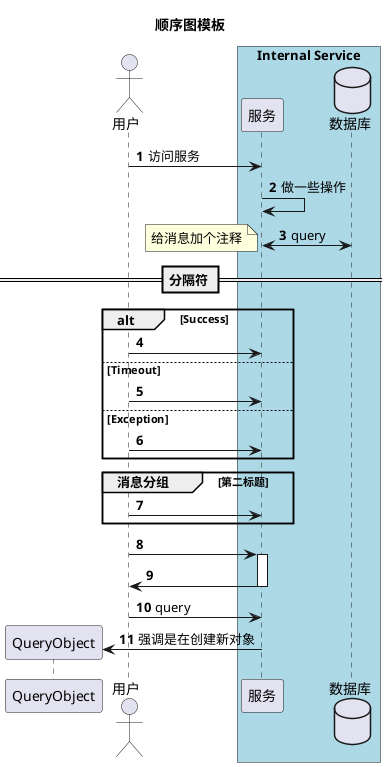 @startuml
'https://plantuml.com/en/sequence-diagram

'给消息编号
autonumber

title 顺序图模板

'声明参与者，并用box包起来
actor 用户 as User order 1
box "Internal Service" #LightBlue
    participant 服务 as Service order 2
    database 数据库 as Database order 3
end box

User -> Service: 访问服务
Service -> Service: 做一些操作
'演示双向箭头
Service <-> Database: query
'给上面的消息加个注释
note left
给消息加个注释
end note

'演示分隔符
== 分隔符 ==

'演示消息分组
'还可以使用 opt loop par break critical
alt Success
    User -> Service
else Timeout
    User -> Service
else Exception
    User -> Service
end

group 消息分组 [第二标题]
    User -> Service
end

'演示生命线
User -> Service
activate Service
    Service -> User
deactivate Service

'强调新参与者的创建
User -> Service: query
create QueryObject
Service -> QueryObject: 强调是在创建新对象
@enduml